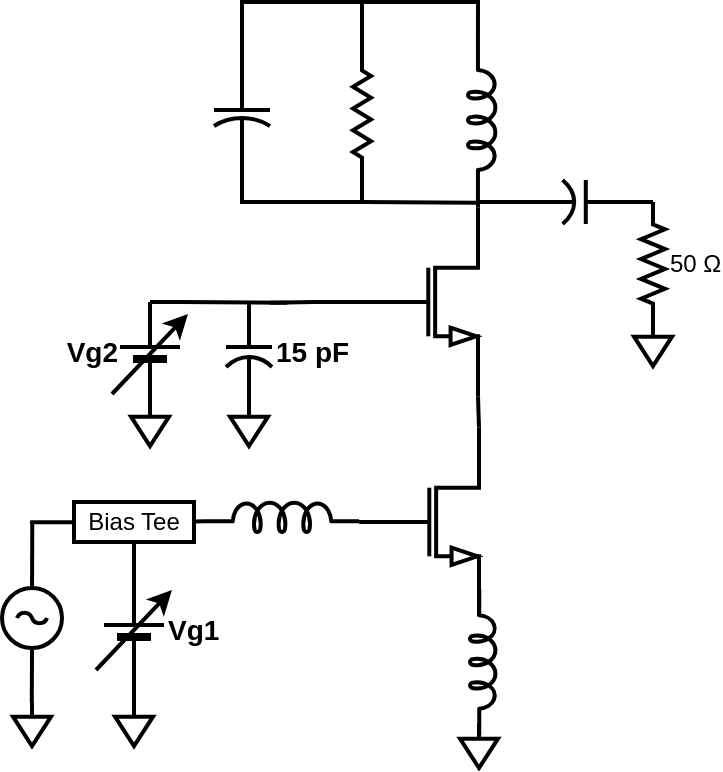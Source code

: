 <mxfile version="10.7.5" type="github"><diagram name="Page-1" id="7e0a89b8-554c-2b80-1dc8-d5c74ca68de4"><mxGraphModel dx="1360" dy="814" grid="1" gridSize="10" guides="1" tooltips="1" connect="1" arrows="1" fold="1" page="1" pageScale="1" pageWidth="1100" pageHeight="850" background="#ffffff" math="0" shadow="0"><root><mxCell id="0"/><mxCell id="1" parent="0"/><mxCell id="XNXPmuBRwYhyQWIhWre6-27" style="edgeStyle=orthogonalEdgeStyle;rounded=0;orthogonalLoop=1;jettySize=auto;html=1;exitX=1;exitY=0;exitDx=0;exitDy=0;exitPerimeter=0;entryX=1;entryY=1;entryDx=0;entryDy=0;entryPerimeter=0;endArrow=none;endFill=0;fontSize=12;strokeWidth=2;" parent="1" source="XNXPmuBRwYhyQWIhWre6-1" target="XNXPmuBRwYhyQWIhWre6-2" edge="1"><mxGeometry relative="1" as="geometry"/></mxCell><mxCell id="rTTZTvzVQk2DFpo49Rpc-15" style="edgeStyle=orthogonalEdgeStyle;rounded=0;orthogonalLoop=1;jettySize=auto;html=1;exitX=0;exitY=0.5;exitDx=0;exitDy=0;exitPerimeter=0;entryX=1;entryY=0.645;entryDx=0;entryDy=0;entryPerimeter=0;endArrow=none;endFill=0;fontSize=12;strokeWidth=2;" edge="1" parent="1" source="XNXPmuBRwYhyQWIhWre6-1" target="XNXPmuBRwYhyQWIhWre6-11"><mxGeometry relative="1" as="geometry"/></mxCell><mxCell id="XNXPmuBRwYhyQWIhWre6-1" value="" style="verticalLabelPosition=bottom;shadow=0;dashed=0;align=center;fillColor=#ffffff;html=1;verticalAlign=top;strokeWidth=2;shape=mxgraph.electrical.transistors.nmos;pointerEvents=1;fontSize=12;" parent="1" vertex="1"><mxGeometry x="534.5" y="500" width="60" height="100" as="geometry"/></mxCell><mxCell id="rTTZTvzVQk2DFpo49Rpc-38" style="edgeStyle=orthogonalEdgeStyle;rounded=0;orthogonalLoop=1;jettySize=auto;html=1;exitX=0;exitY=0.5;exitDx=0;exitDy=0;exitPerimeter=0;endArrow=none;endFill=0;strokeWidth=2;fontSize=12;" edge="1" parent="1" source="XNXPmuBRwYhyQWIhWre6-2"><mxGeometry relative="1" as="geometry"><mxPoint x="490" y="440.333" as="targetPoint"/></mxGeometry></mxCell><mxCell id="XNXPmuBRwYhyQWIhWre6-2" value="" style="verticalLabelPosition=bottom;shadow=0;dashed=0;align=center;fillColor=#ffffff;html=1;verticalAlign=top;strokeWidth=2;shape=mxgraph.electrical.transistors.nmos;pointerEvents=1;fontSize=12;" parent="1" vertex="1"><mxGeometry x="534" y="390" width="60" height="100" as="geometry"/></mxCell><mxCell id="XNXPmuBRwYhyQWIhWre6-3" value="" style="pointerEvents=1;verticalLabelPosition=bottom;shadow=0;dashed=0;align=center;fillColor=#ffffff;html=1;verticalAlign=top;strokeWidth=2;shape=mxgraph.electrical.inductors.inductor_5;direction=south;fontSize=12;" parent="1" vertex="1"><mxGeometry x="590" y="583.5" width="13" height="73" as="geometry"/></mxCell><mxCell id="rTTZTvzVQk2DFpo49Rpc-11" style="edgeStyle=orthogonalEdgeStyle;rounded=0;orthogonalLoop=1;jettySize=auto;html=1;exitX=1;exitY=0.645;exitDx=0;exitDy=0;exitPerimeter=0;entryX=1;entryY=0;entryDx=0;entryDy=0;entryPerimeter=0;endArrow=none;endFill=0;fontSize=12;strokeWidth=2;" edge="1" parent="1" source="XNXPmuBRwYhyQWIhWre6-4" target="XNXPmuBRwYhyQWIhWre6-2"><mxGeometry relative="1" as="geometry"/></mxCell><mxCell id="XNXPmuBRwYhyQWIhWre6-4" value="" style="pointerEvents=1;verticalLabelPosition=bottom;shadow=0;dashed=0;align=center;fillColor=#ffffff;html=1;verticalAlign=top;strokeWidth=2;shape=mxgraph.electrical.inductors.inductor_5;direction=south;fontSize=12;" parent="1" vertex="1"><mxGeometry x="589" y="310" width="14" height="78" as="geometry"/></mxCell><mxCell id="rTTZTvzVQk2DFpo49Rpc-12" style="edgeStyle=orthogonalEdgeStyle;rounded=0;orthogonalLoop=1;jettySize=auto;html=1;exitX=1;exitY=0.5;exitDx=0;exitDy=0;exitPerimeter=0;entryX=0.549;entryY=-0.03;entryDx=0;entryDy=0;entryPerimeter=0;endArrow=none;endFill=0;fontSize=12;strokeWidth=2;" edge="1" parent="1" source="XNXPmuBRwYhyQWIhWre6-5"><mxGeometry relative="1" as="geometry"><mxPoint x="536" y="390" as="targetPoint"/></mxGeometry></mxCell><mxCell id="rTTZTvzVQk2DFpo49Rpc-21" style="edgeStyle=orthogonalEdgeStyle;rounded=0;orthogonalLoop=1;jettySize=auto;html=1;exitX=0;exitY=0.5;exitDx=0;exitDy=0;exitPerimeter=0;entryX=0;entryY=0.645;entryDx=0;entryDy=0;entryPerimeter=0;endArrow=none;endFill=0;fontSize=12;strokeWidth=2;" edge="1" parent="1" source="XNXPmuBRwYhyQWIhWre6-5" target="XNXPmuBRwYhyQWIhWre6-4"><mxGeometry relative="1" as="geometry"><Array as="points"><mxPoint x="536" y="290"/><mxPoint x="594" y="290"/></Array></mxGeometry></mxCell><mxCell id="XNXPmuBRwYhyQWIhWre6-5" value="" style="pointerEvents=1;verticalLabelPosition=bottom;shadow=0;dashed=0;align=center;fillColor=#ffffff;html=1;verticalAlign=top;strokeWidth=2;shape=mxgraph.electrical.resistors.resistor_2;direction=south;fontSize=12;" parent="1" vertex="1"><mxGeometry x="531.5" y="312" width="9" height="68" as="geometry"/></mxCell><mxCell id="rTTZTvzVQk2DFpo49Rpc-13" style="edgeStyle=orthogonalEdgeStyle;rounded=0;orthogonalLoop=1;jettySize=auto;html=1;exitX=1;exitY=0.5;exitDx=0;exitDy=0;exitPerimeter=0;entryX=0.993;entryY=-0.026;entryDx=0;entryDy=0;entryPerimeter=0;endArrow=none;endFill=0;fontSize=12;strokeWidth=2;" edge="1" parent="1" source="XNXPmuBRwYhyQWIhWre6-6" target="XNXPmuBRwYhyQWIhWre6-2"><mxGeometry relative="1" as="geometry"><Array as="points"><mxPoint x="536" y="390"/><mxPoint x="533" y="390"/></Array></mxGeometry></mxCell><mxCell id="rTTZTvzVQk2DFpo49Rpc-20" style="edgeStyle=orthogonalEdgeStyle;rounded=0;orthogonalLoop=1;jettySize=auto;html=1;exitX=0;exitY=0.5;exitDx=0;exitDy=0;exitPerimeter=0;entryX=0;entryY=0.5;entryDx=0;entryDy=0;entryPerimeter=0;endArrow=none;endFill=0;fontSize=12;strokeWidth=2;" edge="1" parent="1" source="XNXPmuBRwYhyQWIhWre6-6" target="XNXPmuBRwYhyQWIhWre6-5"><mxGeometry relative="1" as="geometry"><Array as="points"><mxPoint x="476" y="290"/><mxPoint x="536" y="290"/></Array></mxGeometry></mxCell><mxCell id="XNXPmuBRwYhyQWIhWre6-6" value="" style="pointerEvents=1;verticalLabelPosition=bottom;shadow=0;dashed=0;align=center;fillColor=#ffffff;html=1;verticalAlign=top;strokeWidth=2;shape=mxgraph.electrical.capacitors.capacitor_2;direction=south;fontSize=12;" parent="1" vertex="1"><mxGeometry x="462" y="326" width="28" height="40" as="geometry"/></mxCell><mxCell id="rTTZTvzVQk2DFpo49Rpc-35" style="edgeStyle=orthogonalEdgeStyle;rounded=0;orthogonalLoop=1;jettySize=auto;html=1;exitX=0;exitY=0.645;exitDx=0;exitDy=0;exitPerimeter=0;entryX=1;entryY=0.5;entryDx=0;entryDy=0;endArrow=none;endFill=0;strokeWidth=2;fontSize=12;" edge="1" parent="1" source="XNXPmuBRwYhyQWIhWre6-11" target="rTTZTvzVQk2DFpo49Rpc-33"><mxGeometry relative="1" as="geometry"/></mxCell><mxCell id="XNXPmuBRwYhyQWIhWre6-11" value="" style="pointerEvents=1;verticalLabelPosition=bottom;shadow=0;dashed=0;align=center;fillColor=#ffffff;html=1;verticalAlign=top;strokeWidth=2;shape=mxgraph.electrical.inductors.inductor_5;direction=east;fontSize=12;" parent="1" vertex="1"><mxGeometry x="457.5" y="540" width="77" height="15" as="geometry"/></mxCell><mxCell id="rTTZTvzVQk2DFpo49Rpc-19" style="edgeStyle=orthogonalEdgeStyle;rounded=0;orthogonalLoop=1;jettySize=auto;html=1;exitX=0.5;exitY=0;exitDx=0;exitDy=0;exitPerimeter=0;entryX=0.034;entryY=0.657;entryDx=0;entryDy=0;entryPerimeter=0;endArrow=none;endFill=0;fontSize=12;strokeWidth=2;" edge="1" parent="1"><mxGeometry relative="1" as="geometry"><mxPoint x="371.035" y="582.977" as="sourcePoint"/><mxPoint x="371.128" y="549.86" as="targetPoint"/></mxGeometry></mxCell><mxCell id="XNXPmuBRwYhyQWIhWre6-12" value="" style="pointerEvents=1;verticalLabelPosition=bottom;shadow=0;dashed=0;align=center;fillColor=#ffffff;html=1;verticalAlign=top;strokeWidth=2;shape=mxgraph.electrical.signal_sources.ac_source;fontSize=12;" parent="1" vertex="1"><mxGeometry x="356" y="583" width="30" height="30" as="geometry"/></mxCell><mxCell id="XNXPmuBRwYhyQWIhWre6-33" style="edgeStyle=orthogonalEdgeStyle;rounded=0;orthogonalLoop=1;jettySize=auto;html=1;exitX=1;exitY=0.5;exitDx=0;exitDy=0;exitPerimeter=0;endArrow=none;endFill=0;fontSize=12;strokeWidth=2;" parent="1" source="XNXPmuBRwYhyQWIhWre6-13" edge="1"><mxGeometry relative="1" as="geometry"><mxPoint x="594.5" y="390" as="targetPoint"/></mxGeometry></mxCell><mxCell id="XNXPmuBRwYhyQWIhWre6-34" style="edgeStyle=orthogonalEdgeStyle;rounded=0;orthogonalLoop=1;jettySize=auto;html=1;exitX=0;exitY=0.5;exitDx=0;exitDy=0;exitPerimeter=0;entryX=0;entryY=0.5;entryDx=0;entryDy=0;entryPerimeter=0;endArrow=none;endFill=0;fontSize=12;strokeWidth=2;" parent="1" source="XNXPmuBRwYhyQWIhWre6-13" target="XNXPmuBRwYhyQWIhWre6-32" edge="1"><mxGeometry relative="1" as="geometry"/></mxCell><mxCell id="XNXPmuBRwYhyQWIhWre6-13" value="" style="pointerEvents=1;verticalLabelPosition=bottom;shadow=0;dashed=0;align=center;fillColor=#ffffff;html=1;verticalAlign=top;strokeWidth=2;shape=mxgraph.electrical.capacitors.capacitor_2;direction=west;fontSize=12;" parent="1" vertex="1"><mxGeometry x="616" y="379" width="58" height="22" as="geometry"/></mxCell><mxCell id="XNXPmuBRwYhyQWIhWre6-14" value="15 pF" style="pointerEvents=1;verticalLabelPosition=middle;shadow=0;dashed=0;align=left;fillColor=#ffffff;html=1;verticalAlign=middle;strokeWidth=2;shape=mxgraph.electrical.capacitors.capacitor_2;direction=south;labelPosition=right;fontSize=14;fontStyle=1" parent="1" vertex="1"><mxGeometry x="468" y="440" width="23" height="50" as="geometry"/></mxCell><mxCell id="XNXPmuBRwYhyQWIhWre6-26" style="edgeStyle=orthogonalEdgeStyle;rounded=0;orthogonalLoop=1;jettySize=auto;html=1;exitX=1;exitY=0.5;exitDx=0;exitDy=0;exitPerimeter=0;entryX=0;entryY=0.5;entryDx=0;entryDy=0;entryPerimeter=0;endArrow=none;endFill=0;fontSize=12;strokeWidth=2;" parent="1" source="XNXPmuBRwYhyQWIhWre6-22" edge="1"><mxGeometry relative="1" as="geometry"><Array as="points"><mxPoint x="445" y="440"/><mxPoint x="445" y="440"/></Array><mxPoint x="498.667" y="440.333" as="targetPoint"/></mxGeometry></mxCell><mxCell id="XNXPmuBRwYhyQWIhWre6-22" value="Vg2" style="verticalLabelPosition=middle;shadow=0;dashed=0;align=right;fillColor=#000000;strokeColor=#000000;html=1;verticalAlign=middle;strokeWidth=2;shape=mxgraph.electrical.miscellaneous.monocell_battery;direction=north;fontSize=14;labelPosition=left;fontStyle=1" parent="1" vertex="1"><mxGeometry x="415" y="440" width="30" height="50" as="geometry"/></mxCell><mxCell id="XNXPmuBRwYhyQWIhWre6-32" value="50 Ω" style="pointerEvents=1;verticalLabelPosition=middle;shadow=0;dashed=0;align=left;fillColor=#ffffff;html=1;verticalAlign=middle;strokeWidth=2;shape=mxgraph.electrical.resistors.resistor_2;direction=south;labelPosition=right;fontSize=12;" parent="1" vertex="1"><mxGeometry x="675.5" y="390" width="12" height="62" as="geometry"/></mxCell><mxCell id="rTTZTvzVQk2DFpo49Rpc-18" style="edgeStyle=orthogonalEdgeStyle;rounded=0;orthogonalLoop=1;jettySize=auto;html=1;exitX=0.5;exitY=0;exitDx=0;exitDy=0;exitPerimeter=0;entryX=0.5;entryY=1;entryDx=0;entryDy=0;entryPerimeter=0;endArrow=none;endFill=0;fontSize=12;strokeWidth=2;" edge="1" parent="1" target="XNXPmuBRwYhyQWIhWre6-12"><mxGeometry relative="1" as="geometry"><mxPoint x="370.9" y="640" as="sourcePoint"/></mxGeometry></mxCell><mxCell id="rTTZTvzVQk2DFpo49Rpc-22" value="" style="pointerEvents=1;verticalLabelPosition=bottom;shadow=0;dashed=0;align=center;fillColor=#ffffff;html=1;verticalAlign=top;strokeWidth=2;shape=mxgraph.electrical.signal_sources.signal_ground;fontSize=12;" vertex="1" parent="1"><mxGeometry x="672" y="450" width="19" height="22" as="geometry"/></mxCell><mxCell id="rTTZTvzVQk2DFpo49Rpc-23" value="" style="pointerEvents=1;verticalLabelPosition=bottom;shadow=0;dashed=0;align=center;fillColor=#ffffff;html=1;verticalAlign=top;strokeWidth=2;shape=mxgraph.electrical.signal_sources.signal_ground;fontSize=12;" vertex="1" parent="1"><mxGeometry x="585" y="651" width="19" height="22" as="geometry"/></mxCell><mxCell id="rTTZTvzVQk2DFpo49Rpc-24" value="" style="pointerEvents=1;verticalLabelPosition=bottom;shadow=0;dashed=0;align=center;fillColor=#ffffff;html=1;verticalAlign=top;strokeWidth=2;shape=mxgraph.electrical.signal_sources.signal_ground;fontSize=12;" vertex="1" parent="1"><mxGeometry x="361.5" y="640" width="19" height="22" as="geometry"/></mxCell><mxCell id="rTTZTvzVQk2DFpo49Rpc-28" value="" style="pointerEvents=1;verticalLabelPosition=bottom;shadow=0;dashed=0;align=center;fillColor=#ffffff;html=1;verticalAlign=top;strokeWidth=2;shape=mxgraph.electrical.signal_sources.signal_ground;fontSize=12;" vertex="1" parent="1"><mxGeometry x="470" y="490" width="19" height="22" as="geometry"/></mxCell><mxCell id="rTTZTvzVQk2DFpo49Rpc-29" value="" style="pointerEvents=1;verticalLabelPosition=bottom;shadow=0;dashed=0;align=center;fillColor=#ffffff;html=1;verticalAlign=top;strokeWidth=2;shape=mxgraph.electrical.signal_sources.signal_ground;fontSize=12;" vertex="1" parent="1"><mxGeometry x="420.5" y="490" width="19" height="22" as="geometry"/></mxCell><mxCell id="rTTZTvzVQk2DFpo49Rpc-36" style="edgeStyle=orthogonalEdgeStyle;rounded=0;orthogonalLoop=1;jettySize=auto;html=1;exitX=1;exitY=0.5;exitDx=0;exitDy=0;exitPerimeter=0;entryX=0.5;entryY=1;entryDx=0;entryDy=0;endArrow=none;endFill=0;strokeWidth=2;fontSize=12;" edge="1" parent="1" source="rTTZTvzVQk2DFpo49Rpc-31" target="rTTZTvzVQk2DFpo49Rpc-33"><mxGeometry relative="1" as="geometry"/></mxCell><mxCell id="rTTZTvzVQk2DFpo49Rpc-31" value="Vg1" style="verticalLabelPosition=middle;shadow=0;dashed=0;align=left;fillColor=#000000;strokeColor=#000000;html=1;verticalAlign=middle;strokeWidth=2;shape=mxgraph.electrical.miscellaneous.monocell_battery;direction=north;fontSize=14;labelPosition=right;fontStyle=1" vertex="1" parent="1"><mxGeometry x="407" y="579" width="30" height="50" as="geometry"/></mxCell><mxCell id="rTTZTvzVQk2DFpo49Rpc-37" style="edgeStyle=orthogonalEdgeStyle;rounded=0;orthogonalLoop=1;jettySize=auto;html=1;exitX=0.5;exitY=0;exitDx=0;exitDy=0;exitPerimeter=0;entryX=0;entryY=0.5;entryDx=0;entryDy=0;entryPerimeter=0;endArrow=none;endFill=0;strokeWidth=2;fontSize=12;" edge="1" parent="1" source="rTTZTvzVQk2DFpo49Rpc-32" target="rTTZTvzVQk2DFpo49Rpc-31"><mxGeometry relative="1" as="geometry"/></mxCell><mxCell id="rTTZTvzVQk2DFpo49Rpc-32" value="" style="pointerEvents=1;verticalLabelPosition=bottom;shadow=0;dashed=0;align=center;fillColor=#ffffff;html=1;verticalAlign=top;strokeWidth=2;shape=mxgraph.electrical.signal_sources.signal_ground;fontSize=12;" vertex="1" parent="1"><mxGeometry x="412.5" y="640" width="19" height="22" as="geometry"/></mxCell><mxCell id="rTTZTvzVQk2DFpo49Rpc-34" style="edgeStyle=orthogonalEdgeStyle;rounded=0;orthogonalLoop=1;jettySize=auto;html=1;exitX=0;exitY=0.5;exitDx=0;exitDy=0;endArrow=none;endFill=0;strokeWidth=2;fontSize=12;" edge="1" parent="1"><mxGeometry relative="1" as="geometry"><mxPoint x="370.056" y="550.111" as="targetPoint"/><mxPoint x="392" y="550.111" as="sourcePoint"/></mxGeometry></mxCell><mxCell id="rTTZTvzVQk2DFpo49Rpc-33" value="Bias Tee" style="rounded=0;whiteSpace=wrap;html=1;strokeWidth=2;fontSize=12;" vertex="1" parent="1"><mxGeometry x="392" y="540" width="60" height="20" as="geometry"/></mxCell><mxCell id="rTTZTvzVQk2DFpo49Rpc-41" value="" style="endArrow=classic;html=1;strokeWidth=2;fontSize=14;" edge="1" parent="1"><mxGeometry width="50" height="50" relative="1" as="geometry"><mxPoint x="411" y="486" as="sourcePoint"/><mxPoint x="449" y="446" as="targetPoint"/></mxGeometry></mxCell><mxCell id="rTTZTvzVQk2DFpo49Rpc-42" value="" style="endArrow=classic;html=1;strokeWidth=2;fontSize=14;" edge="1" parent="1"><mxGeometry width="50" height="50" relative="1" as="geometry"><mxPoint x="403" y="624" as="sourcePoint"/><mxPoint x="441" y="584" as="targetPoint"/></mxGeometry></mxCell></root></mxGraphModel></diagram></mxfile>